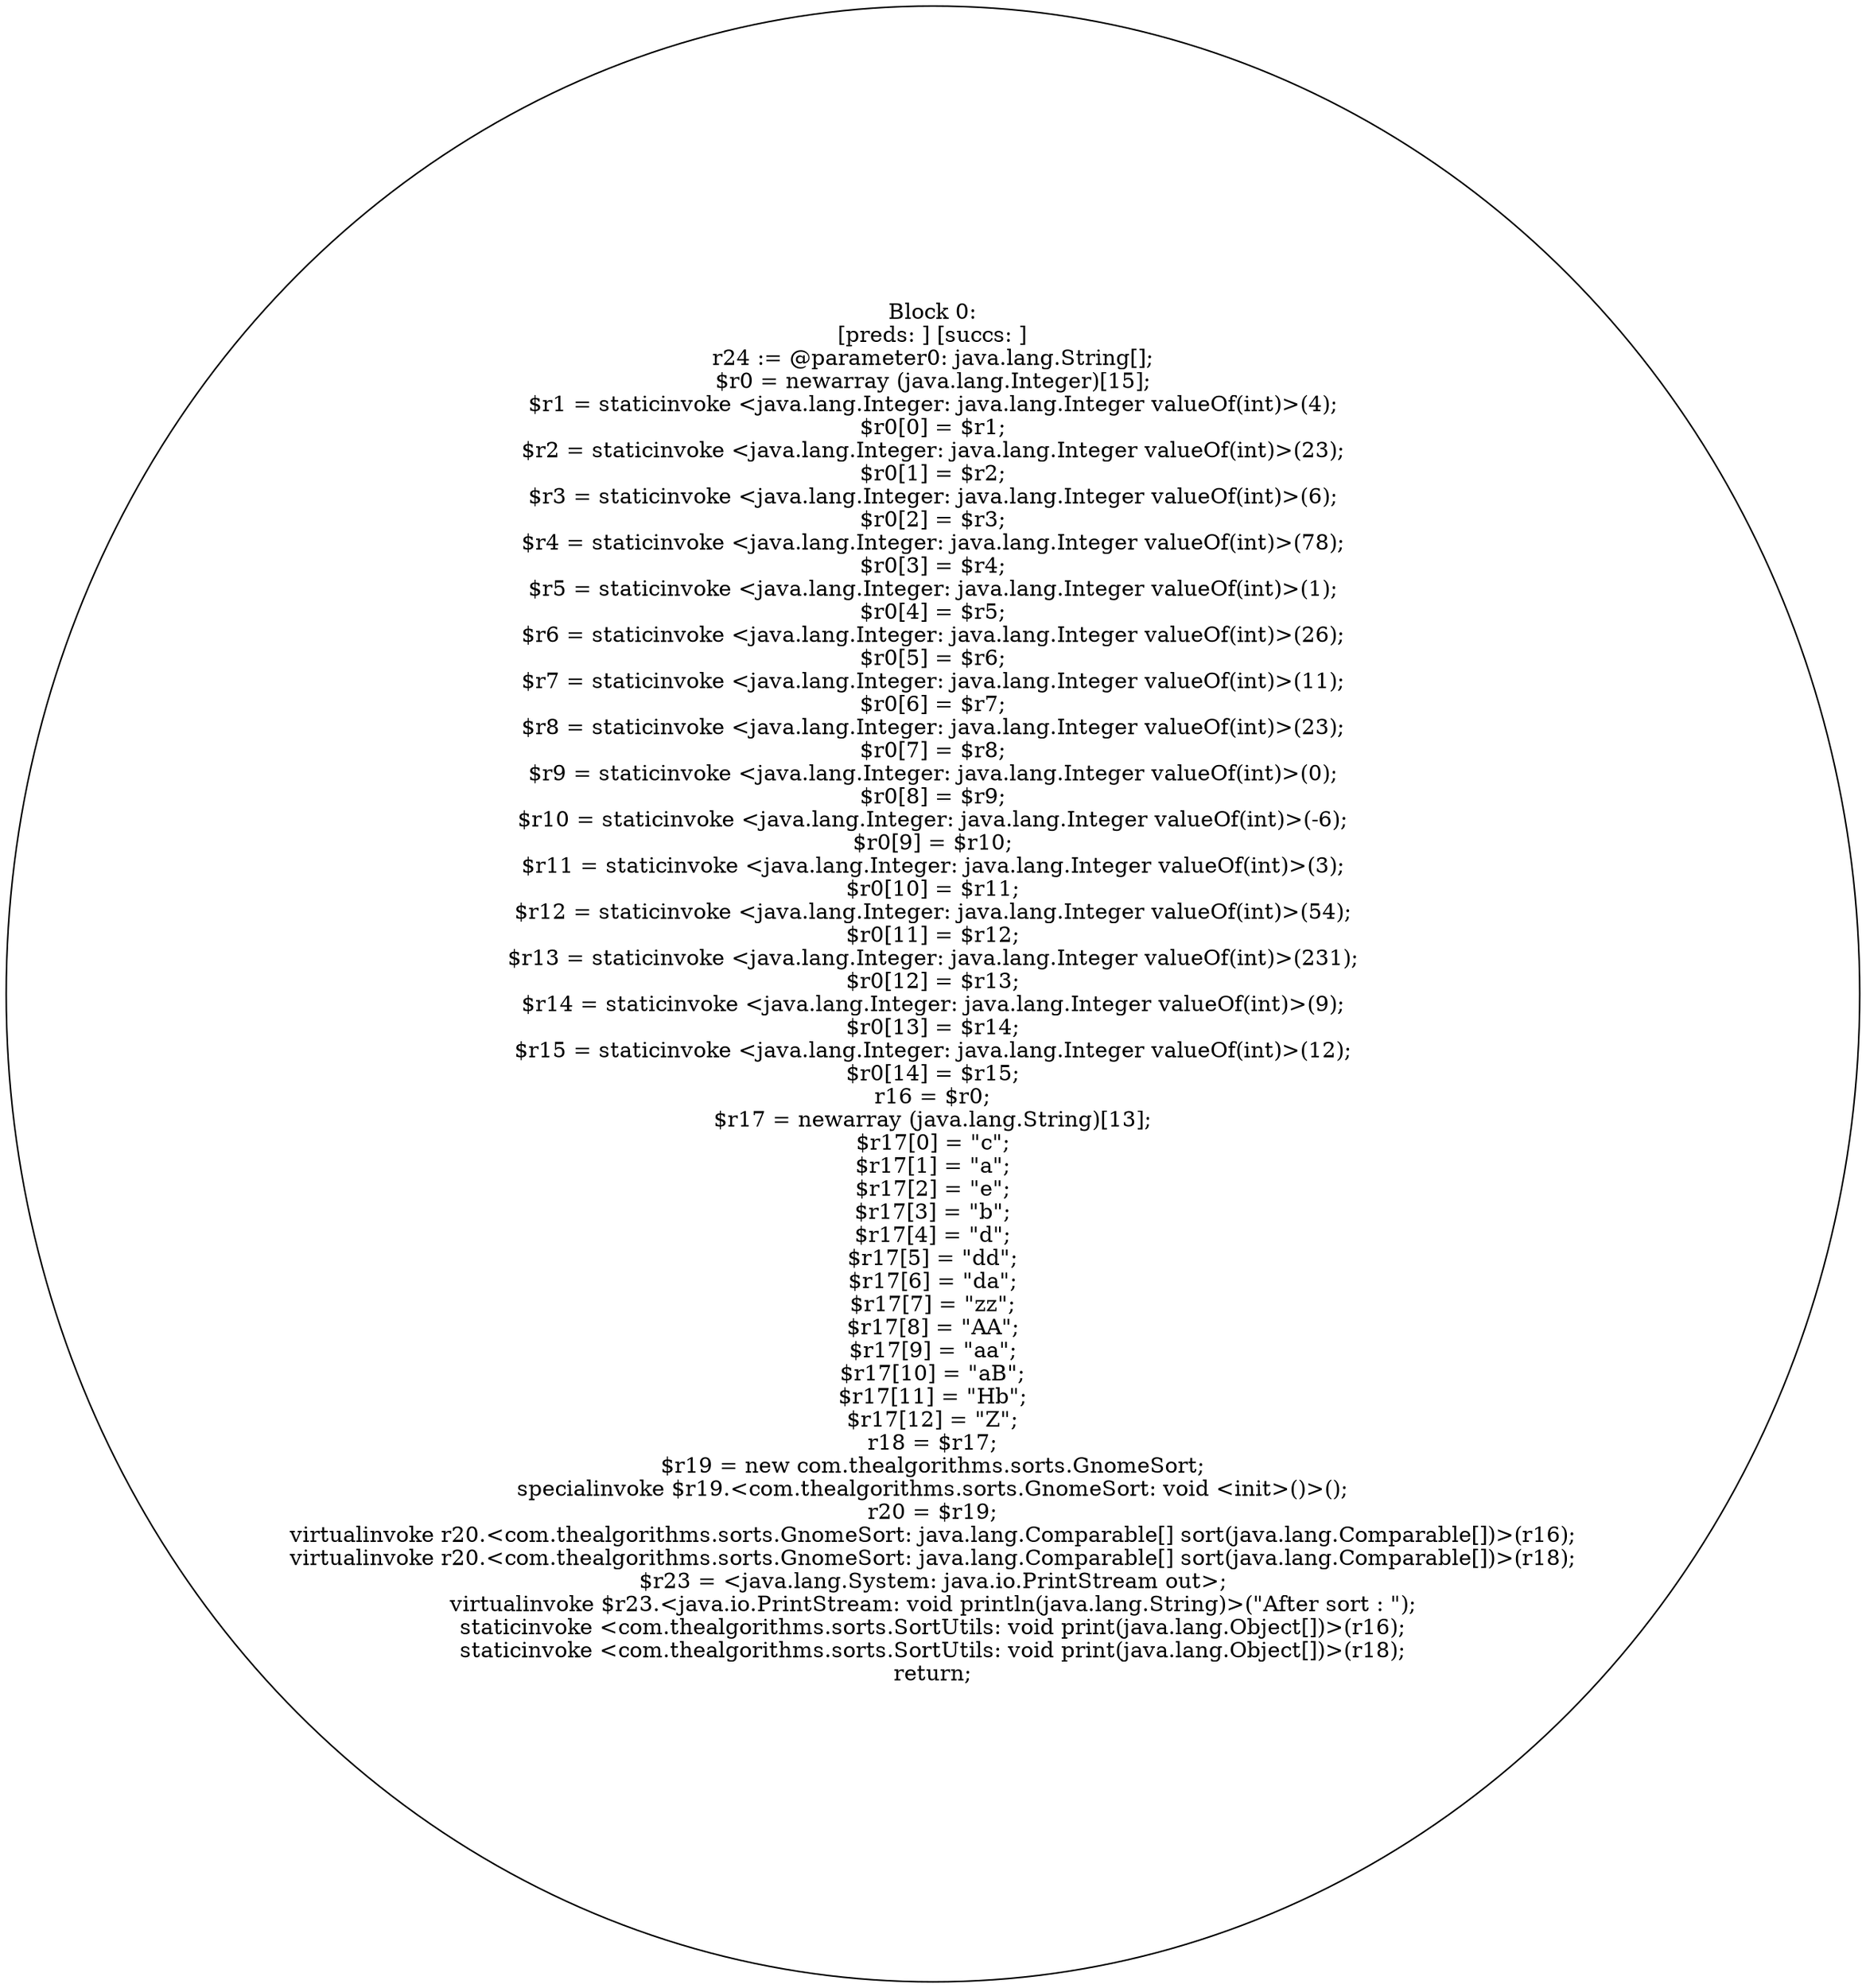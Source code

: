 digraph "unitGraph" {
    "Block 0:
[preds: ] [succs: ]
r24 := @parameter0: java.lang.String[];
$r0 = newarray (java.lang.Integer)[15];
$r1 = staticinvoke <java.lang.Integer: java.lang.Integer valueOf(int)>(4);
$r0[0] = $r1;
$r2 = staticinvoke <java.lang.Integer: java.lang.Integer valueOf(int)>(23);
$r0[1] = $r2;
$r3 = staticinvoke <java.lang.Integer: java.lang.Integer valueOf(int)>(6);
$r0[2] = $r3;
$r4 = staticinvoke <java.lang.Integer: java.lang.Integer valueOf(int)>(78);
$r0[3] = $r4;
$r5 = staticinvoke <java.lang.Integer: java.lang.Integer valueOf(int)>(1);
$r0[4] = $r5;
$r6 = staticinvoke <java.lang.Integer: java.lang.Integer valueOf(int)>(26);
$r0[5] = $r6;
$r7 = staticinvoke <java.lang.Integer: java.lang.Integer valueOf(int)>(11);
$r0[6] = $r7;
$r8 = staticinvoke <java.lang.Integer: java.lang.Integer valueOf(int)>(23);
$r0[7] = $r8;
$r9 = staticinvoke <java.lang.Integer: java.lang.Integer valueOf(int)>(0);
$r0[8] = $r9;
$r10 = staticinvoke <java.lang.Integer: java.lang.Integer valueOf(int)>(-6);
$r0[9] = $r10;
$r11 = staticinvoke <java.lang.Integer: java.lang.Integer valueOf(int)>(3);
$r0[10] = $r11;
$r12 = staticinvoke <java.lang.Integer: java.lang.Integer valueOf(int)>(54);
$r0[11] = $r12;
$r13 = staticinvoke <java.lang.Integer: java.lang.Integer valueOf(int)>(231);
$r0[12] = $r13;
$r14 = staticinvoke <java.lang.Integer: java.lang.Integer valueOf(int)>(9);
$r0[13] = $r14;
$r15 = staticinvoke <java.lang.Integer: java.lang.Integer valueOf(int)>(12);
$r0[14] = $r15;
r16 = $r0;
$r17 = newarray (java.lang.String)[13];
$r17[0] = \"c\";
$r17[1] = \"a\";
$r17[2] = \"e\";
$r17[3] = \"b\";
$r17[4] = \"d\";
$r17[5] = \"dd\";
$r17[6] = \"da\";
$r17[7] = \"zz\";
$r17[8] = \"AA\";
$r17[9] = \"aa\";
$r17[10] = \"aB\";
$r17[11] = \"Hb\";
$r17[12] = \"Z\";
r18 = $r17;
$r19 = new com.thealgorithms.sorts.GnomeSort;
specialinvoke $r19.<com.thealgorithms.sorts.GnomeSort: void <init>()>();
r20 = $r19;
virtualinvoke r20.<com.thealgorithms.sorts.GnomeSort: java.lang.Comparable[] sort(java.lang.Comparable[])>(r16);
virtualinvoke r20.<com.thealgorithms.sorts.GnomeSort: java.lang.Comparable[] sort(java.lang.Comparable[])>(r18);
$r23 = <java.lang.System: java.io.PrintStream out>;
virtualinvoke $r23.<java.io.PrintStream: void println(java.lang.String)>(\"After sort : \");
staticinvoke <com.thealgorithms.sorts.SortUtils: void print(java.lang.Object[])>(r16);
staticinvoke <com.thealgorithms.sorts.SortUtils: void print(java.lang.Object[])>(r18);
return;
"
}
